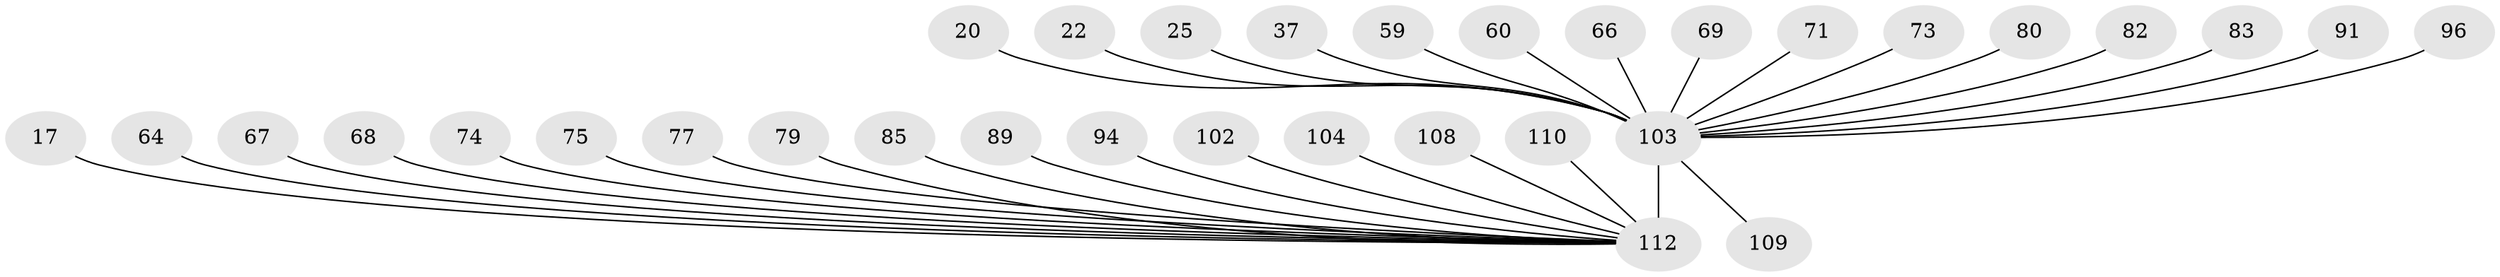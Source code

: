 // original degree distribution, {2: 0.16071428571428573, 28: 0.008928571428571428, 16: 0.008928571428571428, 17: 0.008928571428571428, 9: 0.03571428571428571, 18: 0.008928571428571428, 3: 0.13392857142857142, 5: 0.03571428571428571, 14: 0.008928571428571428, 6: 0.026785714285714284, 1: 0.5089285714285714, 4: 0.044642857142857144, 11: 0.008928571428571428}
// Generated by graph-tools (version 1.1) at 2025/50/03/04/25 21:50:59]
// undirected, 33 vertices, 32 edges
graph export_dot {
graph [start="1"]
  node [color=gray90,style=filled];
  17;
  20;
  22;
  25;
  37;
  59;
  60;
  64;
  66 [super="+46"];
  67;
  68;
  69;
  71;
  73;
  74 [super="+50"];
  75;
  77;
  79;
  80;
  82;
  83;
  85;
  89;
  91 [super="+41"];
  94;
  96;
  102 [super="+12"];
  103 [super="+87+88+95+6+70+3"];
  104;
  108;
  109 [super="+52"];
  110;
  112 [super="+18+98+107+111+38+39+44+45+47+55+62"];
  17 -- 112 [weight=2];
  20 -- 103;
  22 -- 103;
  25 -- 103;
  37 -- 103 [weight=2];
  59 -- 103;
  60 -- 103;
  64 -- 112;
  66 -- 103;
  67 -- 112;
  68 -- 112;
  69 -- 103;
  71 -- 103;
  73 -- 103;
  74 -- 112;
  75 -- 112;
  77 -- 112;
  79 -- 112;
  80 -- 103;
  82 -- 103;
  83 -- 103;
  85 -- 112;
  89 -- 112;
  91 -- 103;
  94 -- 112;
  96 -- 103;
  102 -- 112;
  103 -- 109 [weight=2];
  103 -- 112 [weight=36];
  104 -- 112;
  108 -- 112;
  110 -- 112;
}
